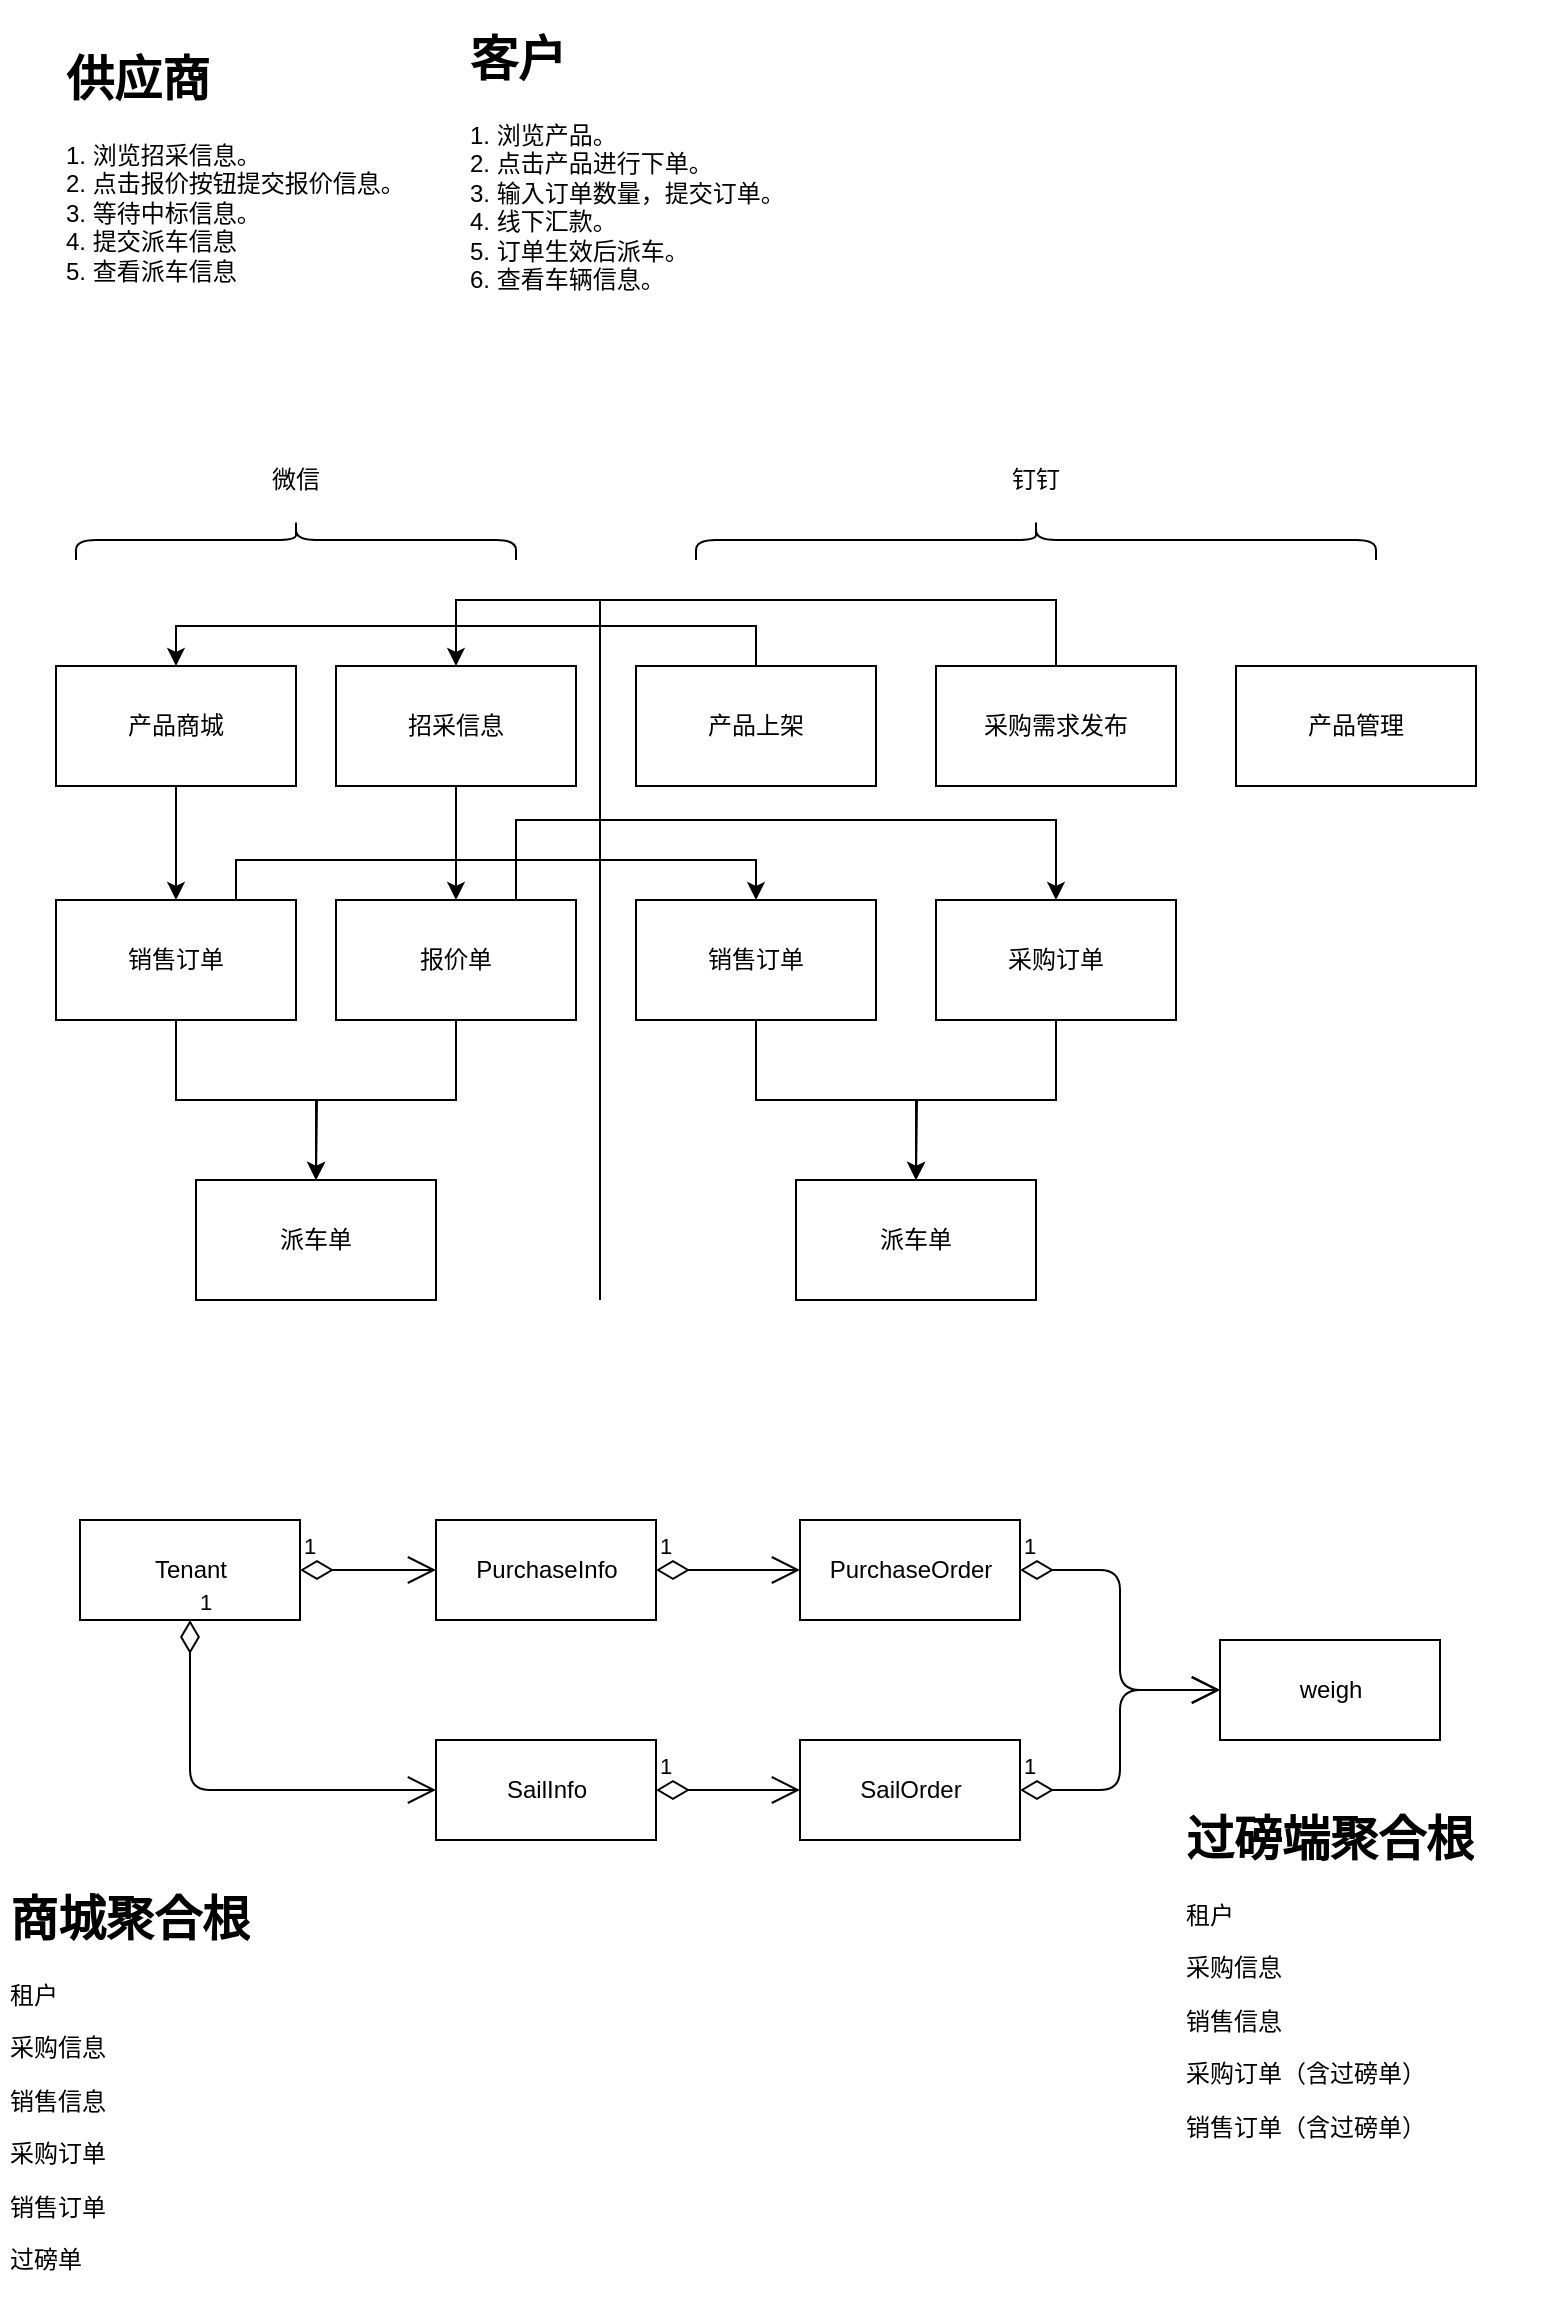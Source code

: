 <mxfile version="13.10.6" type="github">
  <diagram id="m0MgzQV8Zk1BPx8SlI37" name="Page-1">
    <mxGraphModel dx="900" dy="621" grid="1" gridSize="10" guides="1" tooltips="1" connect="1" arrows="1" fold="1" page="1" pageScale="1" pageWidth="827" pageHeight="1169" math="0" shadow="0">
      <root>
        <mxCell id="0" />
        <mxCell id="1" parent="0" />
        <mxCell id="nnxpNQa-ahXpE_-YceVq-10" value="产品管理" style="rounded=0;whiteSpace=wrap;html=1;" parent="1" vertex="1">
          <mxGeometry x="648" y="393" width="120" height="60" as="geometry" />
        </mxCell>
        <mxCell id="baoNB0xdpaeBck0ij3-0-22" style="edgeStyle=orthogonalEdgeStyle;rounded=0;orthogonalLoop=1;jettySize=auto;html=1;exitX=0.5;exitY=0;exitDx=0;exitDy=0;entryX=0.5;entryY=0;entryDx=0;entryDy=0;" parent="1" source="nnxpNQa-ahXpE_-YceVq-11" target="nnxpNQa-ahXpE_-YceVq-30" edge="1">
          <mxGeometry relative="1" as="geometry" />
        </mxCell>
        <mxCell id="nnxpNQa-ahXpE_-YceVq-11" value="产品上架" style="rounded=0;whiteSpace=wrap;html=1;" parent="1" vertex="1">
          <mxGeometry x="348" y="393" width="120" height="60" as="geometry" />
        </mxCell>
        <mxCell id="baoNB0xdpaeBck0ij3-0-25" style="edgeStyle=orthogonalEdgeStyle;rounded=0;orthogonalLoop=1;jettySize=auto;html=1;exitX=0.5;exitY=0;exitDx=0;exitDy=0;entryX=0.5;entryY=0;entryDx=0;entryDy=0;" parent="1" source="nnxpNQa-ahXpE_-YceVq-12" target="nnxpNQa-ahXpE_-YceVq-31" edge="1">
          <mxGeometry relative="1" as="geometry">
            <Array as="points">
              <mxPoint x="558" y="360" />
              <mxPoint x="258" y="360" />
            </Array>
          </mxGeometry>
        </mxCell>
        <mxCell id="nnxpNQa-ahXpE_-YceVq-12" value="采购需求发布" style="rounded=0;whiteSpace=wrap;html=1;" parent="1" vertex="1">
          <mxGeometry x="498" y="393" width="120" height="60" as="geometry" />
        </mxCell>
        <mxCell id="nnxpNQa-ahXpE_-YceVq-34" style="edgeStyle=orthogonalEdgeStyle;rounded=0;orthogonalLoop=1;jettySize=auto;html=1;exitX=0.5;exitY=1;exitDx=0;exitDy=0;entryX=0.5;entryY=0;entryDx=0;entryDy=0;" parent="1" source="nnxpNQa-ahXpE_-YceVq-13" target="nnxpNQa-ahXpE_-YceVq-15" edge="1">
          <mxGeometry relative="1" as="geometry" />
        </mxCell>
        <mxCell id="nnxpNQa-ahXpE_-YceVq-37" style="edgeStyle=orthogonalEdgeStyle;rounded=0;orthogonalLoop=1;jettySize=auto;html=1;exitX=0.75;exitY=0;exitDx=0;exitDy=0;entryX=0.5;entryY=0;entryDx=0;entryDy=0;" parent="1" source="nnxpNQa-ahXpE_-YceVq-13" target="nnxpNQa-ahXpE_-YceVq-18" edge="1">
          <mxGeometry relative="1" as="geometry">
            <Array as="points">
              <mxPoint x="148" y="490" />
              <mxPoint x="408" y="490" />
            </Array>
          </mxGeometry>
        </mxCell>
        <mxCell id="nnxpNQa-ahXpE_-YceVq-13" value="销售订单" style="rounded=0;whiteSpace=wrap;html=1;" parent="1" vertex="1">
          <mxGeometry x="58" y="510" width="120" height="60" as="geometry" />
        </mxCell>
        <mxCell id="nnxpNQa-ahXpE_-YceVq-35" style="edgeStyle=orthogonalEdgeStyle;rounded=0;orthogonalLoop=1;jettySize=auto;html=1;exitX=0.5;exitY=1;exitDx=0;exitDy=0;" parent="1" source="nnxpNQa-ahXpE_-YceVq-14" edge="1">
          <mxGeometry relative="1" as="geometry">
            <mxPoint x="188" y="650" as="targetPoint" />
          </mxGeometry>
        </mxCell>
        <mxCell id="nnxpNQa-ahXpE_-YceVq-38" style="edgeStyle=orthogonalEdgeStyle;rounded=0;orthogonalLoop=1;jettySize=auto;html=1;exitX=0.75;exitY=0;exitDx=0;exitDy=0;entryX=0.5;entryY=0;entryDx=0;entryDy=0;" parent="1" source="nnxpNQa-ahXpE_-YceVq-14" target="nnxpNQa-ahXpE_-YceVq-20" edge="1">
          <mxGeometry relative="1" as="geometry">
            <Array as="points">
              <mxPoint x="288" y="470" />
              <mxPoint x="558" y="470" />
            </Array>
          </mxGeometry>
        </mxCell>
        <mxCell id="nnxpNQa-ahXpE_-YceVq-14" value="报价单" style="rounded=0;whiteSpace=wrap;html=1;" parent="1" vertex="1">
          <mxGeometry x="198" y="510" width="120" height="60" as="geometry" />
        </mxCell>
        <mxCell id="nnxpNQa-ahXpE_-YceVq-15" value="派车单" style="rounded=0;whiteSpace=wrap;html=1;" parent="1" vertex="1">
          <mxGeometry x="128" y="650" width="120" height="60" as="geometry" />
        </mxCell>
        <mxCell id="nnxpNQa-ahXpE_-YceVq-40" style="edgeStyle=orthogonalEdgeStyle;rounded=0;orthogonalLoop=1;jettySize=auto;html=1;exitX=0.5;exitY=1;exitDx=0;exitDy=0;" parent="1" source="nnxpNQa-ahXpE_-YceVq-18" edge="1">
          <mxGeometry relative="1" as="geometry">
            <mxPoint x="488" y="650" as="targetPoint" />
          </mxGeometry>
        </mxCell>
        <mxCell id="nnxpNQa-ahXpE_-YceVq-18" value="销售订单" style="rounded=0;whiteSpace=wrap;html=1;" parent="1" vertex="1">
          <mxGeometry x="348" y="510" width="120" height="60" as="geometry" />
        </mxCell>
        <mxCell id="nnxpNQa-ahXpE_-YceVq-19" value="" style="endArrow=none;html=1;" parent="1" edge="1">
          <mxGeometry width="50" height="50" relative="1" as="geometry">
            <mxPoint x="330" y="710" as="sourcePoint" />
            <mxPoint x="330" y="360" as="targetPoint" />
          </mxGeometry>
        </mxCell>
        <mxCell id="nnxpNQa-ahXpE_-YceVq-39" style="edgeStyle=orthogonalEdgeStyle;rounded=0;orthogonalLoop=1;jettySize=auto;html=1;exitX=0.5;exitY=1;exitDx=0;exitDy=0;entryX=0.5;entryY=0;entryDx=0;entryDy=0;" parent="1" source="nnxpNQa-ahXpE_-YceVq-20" target="nnxpNQa-ahXpE_-YceVq-21" edge="1">
          <mxGeometry relative="1" as="geometry" />
        </mxCell>
        <mxCell id="nnxpNQa-ahXpE_-YceVq-20" value="采购订单" style="rounded=0;whiteSpace=wrap;html=1;" parent="1" vertex="1">
          <mxGeometry x="498" y="510" width="120" height="60" as="geometry" />
        </mxCell>
        <mxCell id="nnxpNQa-ahXpE_-YceVq-21" value="派车单" style="rounded=0;whiteSpace=wrap;html=1;" parent="1" vertex="1">
          <mxGeometry x="428" y="650" width="120" height="60" as="geometry" />
        </mxCell>
        <mxCell id="nnxpNQa-ahXpE_-YceVq-23" value="&lt;h1&gt;客户&lt;/h1&gt;&lt;div&gt;1. 浏览产品。&lt;/div&gt;&lt;div&gt;2. 点击产品进行下单。&lt;/div&gt;&lt;div&gt;3. 输入订单数量，提交订单。&lt;/div&gt;&lt;div&gt;4. 线下汇款。&lt;/div&gt;&lt;div&gt;5. 订单生效后派车。&lt;/div&gt;&lt;div&gt;6. 查看车辆信息。&lt;/div&gt;" style="text;html=1;strokeColor=none;fillColor=none;spacing=5;spacingTop=-20;whiteSpace=wrap;overflow=hidden;rounded=0;" parent="1" vertex="1">
          <mxGeometry x="260" y="70" width="190" height="170" as="geometry" />
        </mxCell>
        <mxCell id="nnxpNQa-ahXpE_-YceVq-26" value="&lt;h1&gt;供应商&lt;/h1&gt;&lt;div&gt;1. 浏览招采信息。&lt;/div&gt;&lt;div&gt;2. 点击报价按钮提交报价信息。&lt;/div&gt;&lt;div&gt;3. 等待中标信息。&lt;/div&gt;&lt;div&gt;4. 提交派车信息&lt;/div&gt;&lt;div&gt;5. 查看派车信息&lt;/div&gt;" style="text;html=1;strokeColor=none;fillColor=none;spacing=5;spacingTop=-20;whiteSpace=wrap;overflow=hidden;rounded=0;" parent="1" vertex="1">
          <mxGeometry x="58" y="80" width="190" height="180" as="geometry" />
        </mxCell>
        <mxCell id="nnxpNQa-ahXpE_-YceVq-28" value="" style="shape=curlyBracket;whiteSpace=wrap;html=1;rounded=1;rotation=90;" parent="1" vertex="1">
          <mxGeometry x="168" y="220" width="20" height="220" as="geometry" />
        </mxCell>
        <mxCell id="nnxpNQa-ahXpE_-YceVq-29" value="微信" style="text;html=1;strokeColor=none;fillColor=none;align=center;verticalAlign=middle;whiteSpace=wrap;rounded=0;" parent="1" vertex="1">
          <mxGeometry x="158" y="290" width="40" height="20" as="geometry" />
        </mxCell>
        <mxCell id="nnxpNQa-ahXpE_-YceVq-33" style="edgeStyle=orthogonalEdgeStyle;rounded=0;orthogonalLoop=1;jettySize=auto;html=1;exitX=0.5;exitY=1;exitDx=0;exitDy=0;" parent="1" source="nnxpNQa-ahXpE_-YceVq-30" target="nnxpNQa-ahXpE_-YceVq-13" edge="1">
          <mxGeometry relative="1" as="geometry" />
        </mxCell>
        <mxCell id="nnxpNQa-ahXpE_-YceVq-30" value="产品商城" style="rounded=0;whiteSpace=wrap;html=1;" parent="1" vertex="1">
          <mxGeometry x="58" y="393" width="120" height="60" as="geometry" />
        </mxCell>
        <mxCell id="nnxpNQa-ahXpE_-YceVq-32" style="edgeStyle=orthogonalEdgeStyle;rounded=0;orthogonalLoop=1;jettySize=auto;html=1;exitX=0.5;exitY=1;exitDx=0;exitDy=0;" parent="1" source="nnxpNQa-ahXpE_-YceVq-31" target="nnxpNQa-ahXpE_-YceVq-14" edge="1">
          <mxGeometry relative="1" as="geometry" />
        </mxCell>
        <mxCell id="nnxpNQa-ahXpE_-YceVq-31" value="招采信息" style="rounded=0;whiteSpace=wrap;html=1;" parent="1" vertex="1">
          <mxGeometry x="198" y="393" width="120" height="60" as="geometry" />
        </mxCell>
        <mxCell id="nnxpNQa-ahXpE_-YceVq-41" value="" style="shape=curlyBracket;whiteSpace=wrap;html=1;rounded=1;rotation=90;" parent="1" vertex="1">
          <mxGeometry x="538" y="160" width="20" height="340" as="geometry" />
        </mxCell>
        <mxCell id="nnxpNQa-ahXpE_-YceVq-42" value="钉钉" style="text;html=1;strokeColor=none;fillColor=none;align=center;verticalAlign=middle;whiteSpace=wrap;rounded=0;" parent="1" vertex="1">
          <mxGeometry x="528" y="290" width="40" height="20" as="geometry" />
        </mxCell>
        <mxCell id="baoNB0xdpaeBck0ij3-0-6" value="Tenant" style="html=1;" parent="1" vertex="1">
          <mxGeometry x="70" y="820" width="110" height="50" as="geometry" />
        </mxCell>
        <mxCell id="baoNB0xdpaeBck0ij3-0-7" value="PurchaseInfo" style="html=1;" parent="1" vertex="1">
          <mxGeometry x="248" y="820" width="110" height="50" as="geometry" />
        </mxCell>
        <mxCell id="baoNB0xdpaeBck0ij3-0-9" value="1" style="endArrow=open;html=1;endSize=12;startArrow=diamondThin;startSize=14;startFill=0;edgeStyle=orthogonalEdgeStyle;align=left;verticalAlign=bottom;entryX=0;entryY=0.5;entryDx=0;entryDy=0;exitX=1;exitY=0.5;exitDx=0;exitDy=0;" parent="1" source="baoNB0xdpaeBck0ij3-0-6" target="baoNB0xdpaeBck0ij3-0-7" edge="1">
          <mxGeometry x="-1" y="3" relative="1" as="geometry">
            <mxPoint x="192" y="940" as="sourcePoint" />
            <mxPoint x="352" y="940" as="targetPoint" />
          </mxGeometry>
        </mxCell>
        <mxCell id="baoNB0xdpaeBck0ij3-0-10" value="SailInfo" style="html=1;" parent="1" vertex="1">
          <mxGeometry x="248" y="930" width="110" height="50" as="geometry" />
        </mxCell>
        <mxCell id="baoNB0xdpaeBck0ij3-0-11" value="1" style="endArrow=open;html=1;endSize=12;startArrow=diamondThin;startSize=14;startFill=0;edgeStyle=orthogonalEdgeStyle;align=left;verticalAlign=bottom;exitX=0.5;exitY=1;exitDx=0;exitDy=0;entryX=0;entryY=0.5;entryDx=0;entryDy=0;" parent="1" source="baoNB0xdpaeBck0ij3-0-6" target="baoNB0xdpaeBck0ij3-0-10" edge="1">
          <mxGeometry x="-1" y="3" relative="1" as="geometry">
            <mxPoint x="70" y="950" as="sourcePoint" />
            <mxPoint x="270" y="960" as="targetPoint" />
          </mxGeometry>
        </mxCell>
        <mxCell id="baoNB0xdpaeBck0ij3-0-12" value="PurchaseOrder" style="html=1;" parent="1" vertex="1">
          <mxGeometry x="430" y="820" width="110" height="50" as="geometry" />
        </mxCell>
        <mxCell id="baoNB0xdpaeBck0ij3-0-16" value="1" style="endArrow=open;html=1;endSize=12;startArrow=diamondThin;startSize=14;startFill=0;edgeStyle=orthogonalEdgeStyle;align=left;verticalAlign=bottom;entryX=0;entryY=0.5;entryDx=0;entryDy=0;exitX=1;exitY=0.5;exitDx=0;exitDy=0;" parent="1" source="baoNB0xdpaeBck0ij3-0-7" target="baoNB0xdpaeBck0ij3-0-12" edge="1">
          <mxGeometry x="-1" y="3" relative="1" as="geometry">
            <mxPoint x="538" y="845" as="sourcePoint" />
            <mxPoint x="438" y="855" as="targetPoint" />
          </mxGeometry>
        </mxCell>
        <mxCell id="baoNB0xdpaeBck0ij3-0-17" value="SailOrder" style="html=1;" parent="1" vertex="1">
          <mxGeometry x="430" y="930" width="110" height="50" as="geometry" />
        </mxCell>
        <mxCell id="baoNB0xdpaeBck0ij3-0-18" value="1" style="endArrow=open;html=1;endSize=12;startArrow=diamondThin;startSize=14;startFill=0;edgeStyle=orthogonalEdgeStyle;align=left;verticalAlign=bottom;exitX=1;exitY=0.5;exitDx=0;exitDy=0;entryX=0;entryY=0.5;entryDx=0;entryDy=0;" parent="1" source="baoNB0xdpaeBck0ij3-0-10" target="baoNB0xdpaeBck0ij3-0-17" edge="1">
          <mxGeometry x="-1" y="3" relative="1" as="geometry">
            <mxPoint x="368" y="855" as="sourcePoint" />
            <mxPoint x="438" y="855" as="targetPoint" />
          </mxGeometry>
        </mxCell>
        <mxCell id="baoNB0xdpaeBck0ij3-0-19" value="weigh" style="html=1;" parent="1" vertex="1">
          <mxGeometry x="640" y="880" width="110" height="50" as="geometry" />
        </mxCell>
        <mxCell id="baoNB0xdpaeBck0ij3-0-20" value="1" style="endArrow=open;html=1;endSize=12;startArrow=diamondThin;startSize=14;startFill=0;edgeStyle=orthogonalEdgeStyle;align=left;verticalAlign=bottom;entryX=0;entryY=0.5;entryDx=0;entryDy=0;exitX=1;exitY=0.5;exitDx=0;exitDy=0;" parent="1" source="baoNB0xdpaeBck0ij3-0-12" target="baoNB0xdpaeBck0ij3-0-19" edge="1">
          <mxGeometry x="-1" y="3" relative="1" as="geometry">
            <mxPoint x="368" y="855" as="sourcePoint" />
            <mxPoint x="440" y="855" as="targetPoint" />
          </mxGeometry>
        </mxCell>
        <mxCell id="baoNB0xdpaeBck0ij3-0-21" value="1" style="endArrow=open;html=1;endSize=12;startArrow=diamondThin;startSize=14;startFill=0;edgeStyle=orthogonalEdgeStyle;align=left;verticalAlign=bottom;entryX=0;entryY=0.5;entryDx=0;entryDy=0;exitX=1;exitY=0.5;exitDx=0;exitDy=0;" parent="1" source="baoNB0xdpaeBck0ij3-0-17" target="baoNB0xdpaeBck0ij3-0-19" edge="1">
          <mxGeometry x="-1" y="3" relative="1" as="geometry">
            <mxPoint x="550" y="855" as="sourcePoint" />
            <mxPoint x="650" y="905" as="targetPoint" />
          </mxGeometry>
        </mxCell>
        <mxCell id="VBzH7zt04-TQDrlXxWlE-1" value="&lt;h1&gt;过磅端聚合根&lt;/h1&gt;&lt;p&gt;租户&lt;/p&gt;&lt;p&gt;采购信息&lt;/p&gt;&lt;p&gt;销售信息&lt;/p&gt;&lt;p&gt;采购订单（含过磅单）&lt;/p&gt;&lt;p&gt;销售订单（含过磅单）&lt;/p&gt;" style="text;html=1;strokeColor=none;fillColor=none;spacing=5;spacingTop=-20;whiteSpace=wrap;overflow=hidden;rounded=0;" vertex="1" parent="1">
          <mxGeometry x="618" y="960" width="190" height="180" as="geometry" />
        </mxCell>
        <mxCell id="VBzH7zt04-TQDrlXxWlE-2" value="&lt;h1&gt;商城聚合根&lt;/h1&gt;&lt;p&gt;租户&lt;/p&gt;&lt;p&gt;采购信息&lt;/p&gt;&lt;p&gt;销售信息&lt;/p&gt;&lt;p&gt;采购订单&lt;/p&gt;&lt;p&gt;销售订单&lt;/p&gt;&lt;p&gt;过磅单&lt;/p&gt;" style="text;html=1;strokeColor=none;fillColor=none;spacing=5;spacingTop=-20;whiteSpace=wrap;overflow=hidden;rounded=0;" vertex="1" parent="1">
          <mxGeometry x="30" y="1000" width="190" height="220" as="geometry" />
        </mxCell>
      </root>
    </mxGraphModel>
  </diagram>
</mxfile>
